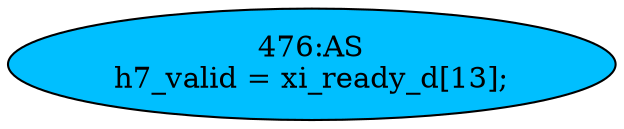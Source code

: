 strict digraph "" {
	node [label="\N"];
	"476:AS"	 [ast="<pyverilog.vparser.ast.Assign object at 0x7f9442a2f1d0>",
		def_var="['h7_valid']",
		fillcolor=deepskyblue,
		label="476:AS
h7_valid = xi_ready_d[13];",
		statements="[]",
		style=filled,
		typ=Assign,
		use_var="['xi_ready_d']"];
}

